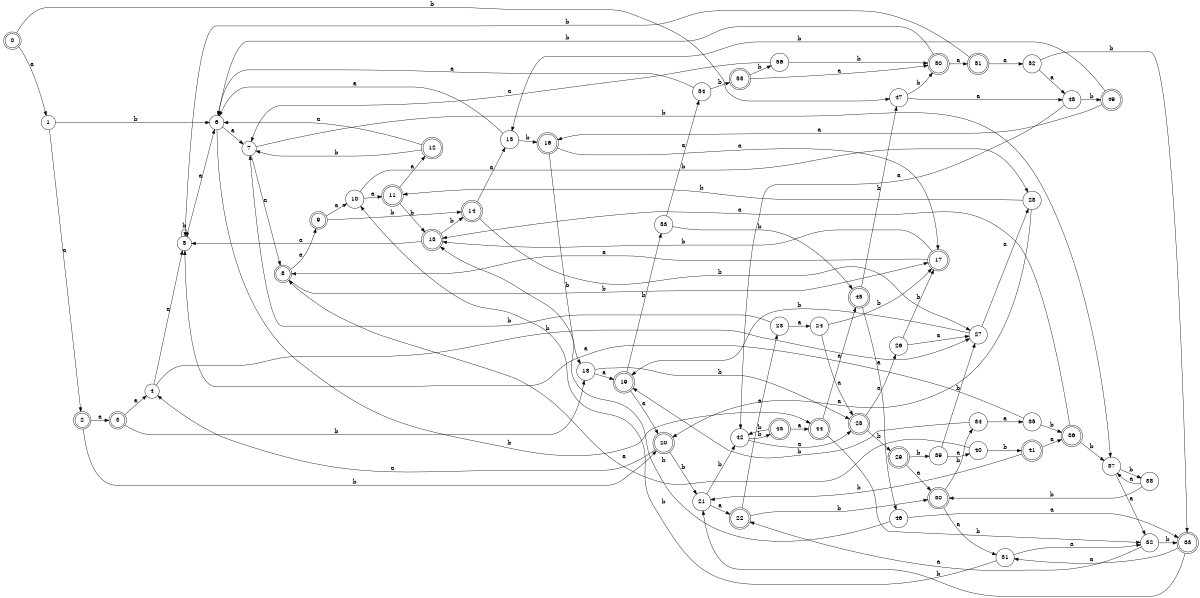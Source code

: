 digraph n46_9 {
__start0 [label="" shape="none"];

rankdir=LR;
size="8,5";

s0 [style="rounded,filled", color="black", fillcolor="white" shape="doublecircle", label="0"];
s1 [style="filled", color="black", fillcolor="white" shape="circle", label="1"];
s2 [style="rounded,filled", color="black", fillcolor="white" shape="doublecircle", label="2"];
s3 [style="rounded,filled", color="black", fillcolor="white" shape="doublecircle", label="3"];
s4 [style="filled", color="black", fillcolor="white" shape="circle", label="4"];
s5 [style="filled", color="black", fillcolor="white" shape="circle", label="5"];
s6 [style="filled", color="black", fillcolor="white" shape="circle", label="6"];
s7 [style="filled", color="black", fillcolor="white" shape="circle", label="7"];
s8 [style="rounded,filled", color="black", fillcolor="white" shape="doublecircle", label="8"];
s9 [style="rounded,filled", color="black", fillcolor="white" shape="doublecircle", label="9"];
s10 [style="filled", color="black", fillcolor="white" shape="circle", label="10"];
s11 [style="rounded,filled", color="black", fillcolor="white" shape="doublecircle", label="11"];
s12 [style="rounded,filled", color="black", fillcolor="white" shape="doublecircle", label="12"];
s13 [style="rounded,filled", color="black", fillcolor="white" shape="doublecircle", label="13"];
s14 [style="rounded,filled", color="black", fillcolor="white" shape="doublecircle", label="14"];
s15 [style="filled", color="black", fillcolor="white" shape="circle", label="15"];
s16 [style="rounded,filled", color="black", fillcolor="white" shape="doublecircle", label="16"];
s17 [style="rounded,filled", color="black", fillcolor="white" shape="doublecircle", label="17"];
s18 [style="filled", color="black", fillcolor="white" shape="circle", label="18"];
s19 [style="rounded,filled", color="black", fillcolor="white" shape="doublecircle", label="19"];
s20 [style="rounded,filled", color="black", fillcolor="white" shape="doublecircle", label="20"];
s21 [style="filled", color="black", fillcolor="white" shape="circle", label="21"];
s22 [style="rounded,filled", color="black", fillcolor="white" shape="doublecircle", label="22"];
s23 [style="filled", color="black", fillcolor="white" shape="circle", label="23"];
s24 [style="filled", color="black", fillcolor="white" shape="circle", label="24"];
s25 [style="rounded,filled", color="black", fillcolor="white" shape="doublecircle", label="25"];
s26 [style="filled", color="black", fillcolor="white" shape="circle", label="26"];
s27 [style="filled", color="black", fillcolor="white" shape="circle", label="27"];
s28 [style="filled", color="black", fillcolor="white" shape="circle", label="28"];
s29 [style="rounded,filled", color="black", fillcolor="white" shape="doublecircle", label="29"];
s30 [style="rounded,filled", color="black", fillcolor="white" shape="doublecircle", label="30"];
s31 [style="filled", color="black", fillcolor="white" shape="circle", label="31"];
s32 [style="filled", color="black", fillcolor="white" shape="circle", label="32"];
s33 [style="rounded,filled", color="black", fillcolor="white" shape="doublecircle", label="33"];
s34 [style="filled", color="black", fillcolor="white" shape="circle", label="34"];
s35 [style="filled", color="black", fillcolor="white" shape="circle", label="35"];
s36 [style="rounded,filled", color="black", fillcolor="white" shape="doublecircle", label="36"];
s37 [style="filled", color="black", fillcolor="white" shape="circle", label="37"];
s38 [style="filled", color="black", fillcolor="white" shape="circle", label="38"];
s39 [style="filled", color="black", fillcolor="white" shape="circle", label="39"];
s40 [style="filled", color="black", fillcolor="white" shape="circle", label="40"];
s41 [style="rounded,filled", color="black", fillcolor="white" shape="doublecircle", label="41"];
s42 [style="filled", color="black", fillcolor="white" shape="circle", label="42"];
s43 [style="rounded,filled", color="black", fillcolor="white" shape="doublecircle", label="43"];
s44 [style="rounded,filled", color="black", fillcolor="white" shape="doublecircle", label="44"];
s45 [style="rounded,filled", color="black", fillcolor="white" shape="doublecircle", label="45"];
s46 [style="filled", color="black", fillcolor="white" shape="circle", label="46"];
s47 [style="filled", color="black", fillcolor="white" shape="circle", label="47"];
s48 [style="filled", color="black", fillcolor="white" shape="circle", label="48"];
s49 [style="rounded,filled", color="black", fillcolor="white" shape="doublecircle", label="49"];
s50 [style="rounded,filled", color="black", fillcolor="white" shape="doublecircle", label="50"];
s51 [style="rounded,filled", color="black", fillcolor="white" shape="doublecircle", label="51"];
s52 [style="filled", color="black", fillcolor="white" shape="circle", label="52"];
s53 [style="filled", color="black", fillcolor="white" shape="circle", label="53"];
s54 [style="filled", color="black", fillcolor="white" shape="circle", label="54"];
s55 [style="rounded,filled", color="black", fillcolor="white" shape="doublecircle", label="55"];
s56 [style="filled", color="black", fillcolor="white" shape="circle", label="56"];
s0 -> s1 [label="a"];
s0 -> s47 [label="b"];
s1 -> s2 [label="a"];
s1 -> s6 [label="b"];
s2 -> s3 [label="a"];
s2 -> s20 [label="b"];
s3 -> s4 [label="a"];
s3 -> s18 [label="b"];
s4 -> s5 [label="a"];
s4 -> s27 [label="b"];
s5 -> s6 [label="a"];
s5 -> s5 [label="b"];
s6 -> s7 [label="a"];
s6 -> s44 [label="b"];
s7 -> s8 [label="a"];
s7 -> s37 [label="b"];
s8 -> s9 [label="a"];
s8 -> s17 [label="b"];
s9 -> s10 [label="a"];
s9 -> s14 [label="b"];
s10 -> s11 [label="a"];
s10 -> s28 [label="b"];
s11 -> s12 [label="a"];
s11 -> s13 [label="b"];
s12 -> s6 [label="a"];
s12 -> s7 [label="b"];
s13 -> s5 [label="a"];
s13 -> s14 [label="b"];
s14 -> s15 [label="a"];
s14 -> s27 [label="b"];
s15 -> s6 [label="a"];
s15 -> s16 [label="b"];
s16 -> s17 [label="a"];
s16 -> s18 [label="b"];
s17 -> s8 [label="a"];
s17 -> s13 [label="b"];
s18 -> s19 [label="a"];
s18 -> s25 [label="b"];
s19 -> s20 [label="a"];
s19 -> s53 [label="b"];
s20 -> s4 [label="a"];
s20 -> s21 [label="b"];
s21 -> s22 [label="a"];
s21 -> s42 [label="b"];
s22 -> s23 [label="a"];
s22 -> s30 [label="b"];
s23 -> s24 [label="a"];
s23 -> s7 [label="b"];
s24 -> s25 [label="a"];
s24 -> s17 [label="b"];
s25 -> s26 [label="a"];
s25 -> s29 [label="b"];
s26 -> s27 [label="a"];
s26 -> s17 [label="b"];
s27 -> s28 [label="a"];
s27 -> s19 [label="b"];
s28 -> s20 [label="a"];
s28 -> s11 [label="b"];
s29 -> s30 [label="a"];
s29 -> s39 [label="b"];
s30 -> s31 [label="a"];
s30 -> s34 [label="b"];
s31 -> s32 [label="a"];
s31 -> s10 [label="b"];
s32 -> s22 [label="a"];
s32 -> s33 [label="b"];
s33 -> s31 [label="a"];
s33 -> s21 [label="b"];
s34 -> s35 [label="a"];
s34 -> s19 [label="b"];
s35 -> s5 [label="a"];
s35 -> s36 [label="b"];
s36 -> s13 [label="a"];
s36 -> s37 [label="b"];
s37 -> s32 [label="a"];
s37 -> s38 [label="b"];
s38 -> s37 [label="a"];
s38 -> s30 [label="b"];
s39 -> s40 [label="a"];
s39 -> s27 [label="b"];
s40 -> s8 [label="a"];
s40 -> s41 [label="b"];
s41 -> s36 [label="a"];
s41 -> s21 [label="b"];
s42 -> s25 [label="a"];
s42 -> s43 [label="b"];
s43 -> s44 [label="a"];
s43 -> s42 [label="b"];
s44 -> s45 [label="a"];
s44 -> s32 [label="b"];
s45 -> s46 [label="a"];
s45 -> s47 [label="b"];
s46 -> s33 [label="a"];
s46 -> s13 [label="b"];
s47 -> s48 [label="a"];
s47 -> s50 [label="b"];
s48 -> s42 [label="a"];
s48 -> s49 [label="b"];
s49 -> s16 [label="a"];
s49 -> s15 [label="b"];
s50 -> s51 [label="a"];
s50 -> s6 [label="b"];
s51 -> s52 [label="a"];
s51 -> s5 [label="b"];
s52 -> s48 [label="a"];
s52 -> s33 [label="b"];
s53 -> s54 [label="a"];
s53 -> s45 [label="b"];
s54 -> s6 [label="a"];
s54 -> s55 [label="b"];
s55 -> s50 [label="a"];
s55 -> s56 [label="b"];
s56 -> s7 [label="a"];
s56 -> s50 [label="b"];

}